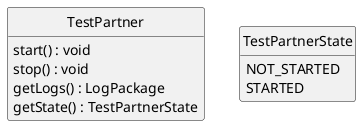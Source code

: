 @startuml

class TestPartner {
  start() : void
  stop() : void
  getLogs() : LogPackage
  getState() : TestPartnerState
}

class TestPartnerState {
  NOT_STARTED
  STARTED
}

hide empty members
hide empty methods
hide circle

skinparam monochrome true
skinparam shadowing false
skinparam packageStyle rect
@enduml
